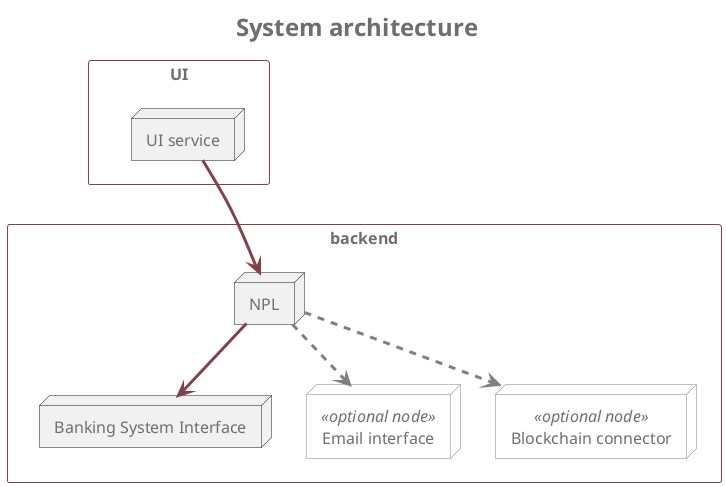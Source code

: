 @startuml
title System architecture

skinparam defaultFontName Bahnschrift
skinparam defaultFontColor #6d6e71
skinparam defaultFontSize 16
skinparam defaultTextAlignment left
skinparam titleFontSize 24
skinparam arrowFontStyle bold
skinparam SequenceGroupBackgroundColor #83414c
skinparam SequenceGroupBorderColor #83414c
skinparam SequenceGroupHeaderFontColor White
skinparam ArrowColor #00FF00
skinparam ArrowColor #83414c
skinparam ArrowThickness 3
skinparam LegendBackgroundColor #FFFFFF
skinparam LegendBorderThickness 0

rectangle "UI" {
    node "UI service" as ui
}

skinparam component {
  ArrowColor<<optional node>> Gray
}

skinparam node {
    borderColor<<optional node>> Gray
    backgroundColor<<optional node>> White
}

rectangle "backend" {
    node "NPL" as npl
    node "Banking System Interface" as bs

    node "Email interface" as ps <<optional node>>
    node "Blockchain connector" as bc <<optional node>>
}

ui -> npl
UI -d[hidden]-> backend
npl -d-> bs
npl .d.> ps <<optional node>>
npl .d.> bc <<optional node>>

@enduml